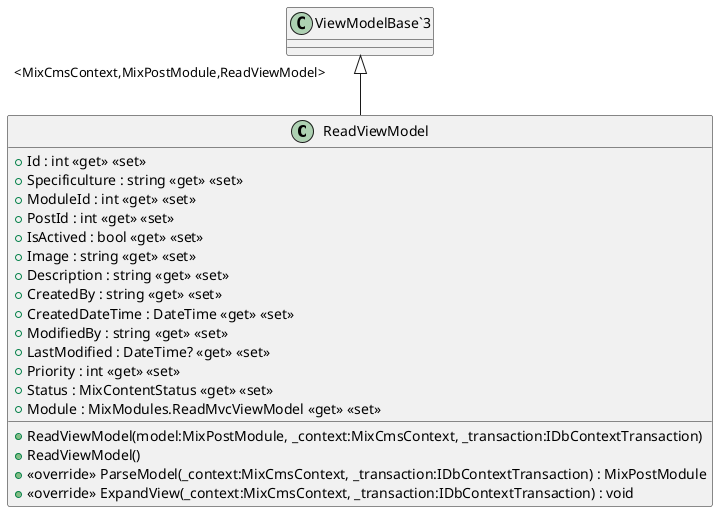 @startuml
class ReadViewModel {
    + ReadViewModel(model:MixPostModule, _context:MixCmsContext, _transaction:IDbContextTransaction)
    + ReadViewModel()
    + Id : int <<get>> <<set>>
    + Specificulture : string <<get>> <<set>>
    + ModuleId : int <<get>> <<set>>
    + PostId : int <<get>> <<set>>
    + IsActived : bool <<get>> <<set>>
    + Image : string <<get>> <<set>>
    + Description : string <<get>> <<set>>
    + CreatedBy : string <<get>> <<set>>
    + CreatedDateTime : DateTime <<get>> <<set>>
    + ModifiedBy : string <<get>> <<set>>
    + LastModified : DateTime? <<get>> <<set>>
    + Priority : int <<get>> <<set>>
    + Status : MixContentStatus <<get>> <<set>>
    + Module : MixModules.ReadMvcViewModel <<get>> <<set>>
    + <<override>> ParseModel(_context:MixCmsContext, _transaction:IDbContextTransaction) : MixPostModule
    + <<override>> ExpandView(_context:MixCmsContext, _transaction:IDbContextTransaction) : void
}
"ViewModelBase`3" "<MixCmsContext,MixPostModule,ReadViewModel>" <|-- ReadViewModel
@enduml
